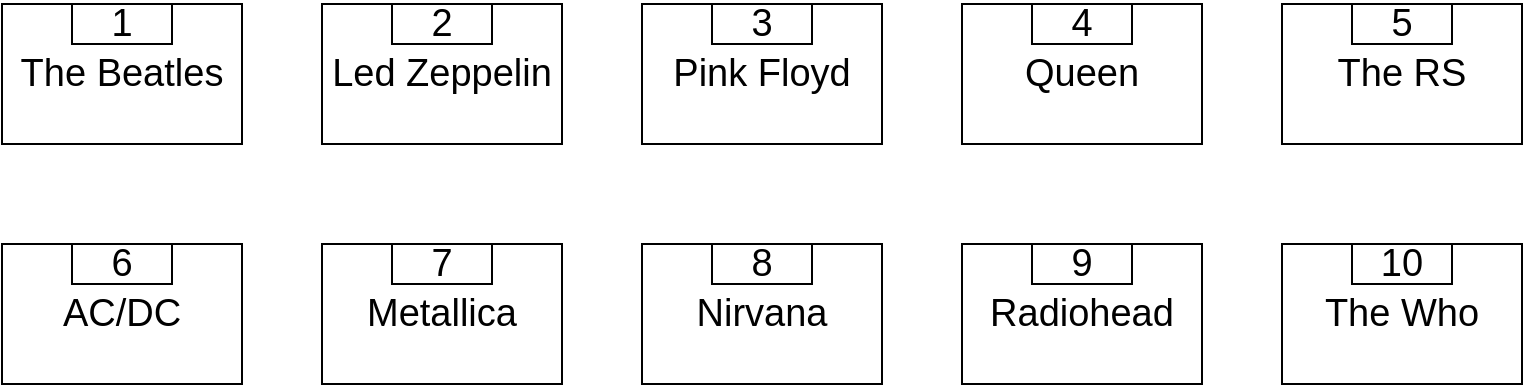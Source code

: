 <mxfile version="21.2.1">
  <diagram name="Страница 1" id="6cAusIAV3j4MvlaCoFT2">
    <mxGraphModel dx="845" dy="932" grid="1" gridSize="10" guides="1" tooltips="1" connect="1" arrows="1" fold="1" page="1" pageScale="1" pageWidth="827" pageHeight="1169" math="0" shadow="0">
      <root>
        <mxCell id="0" />
        <mxCell id="1" parent="0" />
        <mxCell id="101TW0Q1xGFcYIwDESfn-1" value="The Beatles" style="rounded=0;whiteSpace=wrap;html=1;fontSize=19;" vertex="1" parent="1">
          <mxGeometry x="40" y="210" width="120" height="70" as="geometry" />
        </mxCell>
        <mxCell id="101TW0Q1xGFcYIwDESfn-3" value="&lt;font style=&quot;font-size: 19px;&quot;&gt;1&lt;/font&gt;" style="rounded=0;whiteSpace=wrap;html=1;fontSize=19;" vertex="1" parent="1">
          <mxGeometry x="75" y="210" width="50" height="20" as="geometry" />
        </mxCell>
        <mxCell id="101TW0Q1xGFcYIwDESfn-4" value="Led Zeppelin" style="rounded=0;whiteSpace=wrap;html=1;fontSize=19;" vertex="1" parent="1">
          <mxGeometry x="200" y="210" width="120" height="70" as="geometry" />
        </mxCell>
        <mxCell id="101TW0Q1xGFcYIwDESfn-5" value="2" style="rounded=0;whiteSpace=wrap;html=1;fontSize=19;" vertex="1" parent="1">
          <mxGeometry x="235" y="210" width="50" height="20" as="geometry" />
        </mxCell>
        <mxCell id="101TW0Q1xGFcYIwDESfn-6" value="Pink Floyd" style="rounded=0;whiteSpace=wrap;html=1;fontSize=19;" vertex="1" parent="1">
          <mxGeometry x="360" y="210" width="120" height="70" as="geometry" />
        </mxCell>
        <mxCell id="101TW0Q1xGFcYIwDESfn-7" value="3" style="rounded=0;whiteSpace=wrap;html=1;fontSize=19;" vertex="1" parent="1">
          <mxGeometry x="395" y="210" width="50" height="20" as="geometry" />
        </mxCell>
        <mxCell id="101TW0Q1xGFcYIwDESfn-8" value="Queen" style="rounded=0;whiteSpace=wrap;html=1;fontSize=19;" vertex="1" parent="1">
          <mxGeometry x="520" y="210" width="120" height="70" as="geometry" />
        </mxCell>
        <mxCell id="101TW0Q1xGFcYIwDESfn-9" value="4" style="rounded=0;whiteSpace=wrap;html=1;fontSize=19;" vertex="1" parent="1">
          <mxGeometry x="555" y="210" width="50" height="20" as="geometry" />
        </mxCell>
        <mxCell id="101TW0Q1xGFcYIwDESfn-10" value="The RS" style="rounded=0;whiteSpace=wrap;html=1;fontSize=19;" vertex="1" parent="1">
          <mxGeometry x="680" y="210" width="120" height="70" as="geometry" />
        </mxCell>
        <mxCell id="101TW0Q1xGFcYIwDESfn-11" value="5" style="rounded=0;whiteSpace=wrap;html=1;fontSize=19;" vertex="1" parent="1">
          <mxGeometry x="715" y="210" width="50" height="20" as="geometry" />
        </mxCell>
        <mxCell id="101TW0Q1xGFcYIwDESfn-12" value="AC/DC" style="rounded=0;whiteSpace=wrap;html=1;fontSize=19;" vertex="1" parent="1">
          <mxGeometry x="40" y="330" width="120" height="70" as="geometry" />
        </mxCell>
        <mxCell id="101TW0Q1xGFcYIwDESfn-13" value="6" style="rounded=0;whiteSpace=wrap;html=1;fontSize=19;" vertex="1" parent="1">
          <mxGeometry x="75" y="330" width="50" height="20" as="geometry" />
        </mxCell>
        <mxCell id="101TW0Q1xGFcYIwDESfn-14" value="Metallica" style="rounded=0;whiteSpace=wrap;html=1;fontSize=19;" vertex="1" parent="1">
          <mxGeometry x="200" y="330" width="120" height="70" as="geometry" />
        </mxCell>
        <mxCell id="101TW0Q1xGFcYIwDESfn-15" value="7" style="rounded=0;whiteSpace=wrap;html=1;fontSize=19;" vertex="1" parent="1">
          <mxGeometry x="235" y="330" width="50" height="20" as="geometry" />
        </mxCell>
        <mxCell id="101TW0Q1xGFcYIwDESfn-16" value="Nirvana" style="rounded=0;whiteSpace=wrap;html=1;fontSize=19;" vertex="1" parent="1">
          <mxGeometry x="360" y="330" width="120" height="70" as="geometry" />
        </mxCell>
        <mxCell id="101TW0Q1xGFcYIwDESfn-17" value="8" style="rounded=0;whiteSpace=wrap;html=1;fontSize=19;" vertex="1" parent="1">
          <mxGeometry x="395" y="330" width="50" height="20" as="geometry" />
        </mxCell>
        <mxCell id="101TW0Q1xGFcYIwDESfn-18" value="Radiohead" style="rounded=0;whiteSpace=wrap;html=1;fontSize=19;" vertex="1" parent="1">
          <mxGeometry x="520" y="330" width="120" height="70" as="geometry" />
        </mxCell>
        <mxCell id="101TW0Q1xGFcYIwDESfn-19" value="9" style="rounded=0;whiteSpace=wrap;html=1;fontSize=19;" vertex="1" parent="1">
          <mxGeometry x="555" y="330" width="50" height="20" as="geometry" />
        </mxCell>
        <mxCell id="101TW0Q1xGFcYIwDESfn-20" value="The Who" style="rounded=0;whiteSpace=wrap;html=1;fontSize=19;" vertex="1" parent="1">
          <mxGeometry x="680" y="330" width="120" height="70" as="geometry" />
        </mxCell>
        <mxCell id="101TW0Q1xGFcYIwDESfn-21" value="10" style="rounded=0;whiteSpace=wrap;html=1;fontSize=19;" vertex="1" parent="1">
          <mxGeometry x="715" y="330" width="50" height="20" as="geometry" />
        </mxCell>
      </root>
    </mxGraphModel>
  </diagram>
</mxfile>
